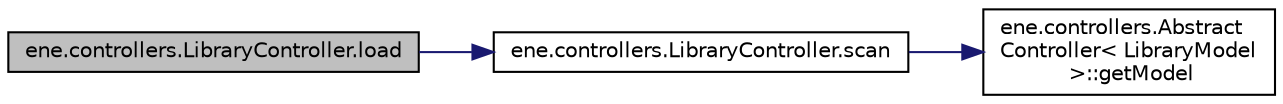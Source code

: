 digraph "ene.controllers.LibraryController.load"
{
  bgcolor="transparent";
  edge [fontname="Helvetica",fontsize="10",labelfontname="Helvetica",labelfontsize="10"];
  node [fontname="Helvetica",fontsize="10",shape=record];
  rankdir="LR";
  Node3 [label="ene.controllers.LibraryController.load",height=0.2,width=0.4,color="black", fillcolor="grey75", style="filled", fontcolor="black"];
  Node3 -> Node4 [color="midnightblue",fontsize="10",style="solid",fontname="Helvetica"];
  Node4 [label="ene.controllers.LibraryController.scan",height=0.2,width=0.4,color="black",URL="$classene_1_1controllers_1_1LibraryController.html#a2bb7538995189dddbf1b1c2fe6f90251"];
  Node4 -> Node5 [color="midnightblue",fontsize="10",style="solid",fontname="Helvetica"];
  Node5 [label="ene.controllers.Abstract\lController\< LibraryModel\l \>::getModel",height=0.2,width=0.4,color="black",URL="$classene_1_1controllers_1_1AbstractController.html#a9a5afba01d0004a64db4cb14c23e0bbd"];
}
